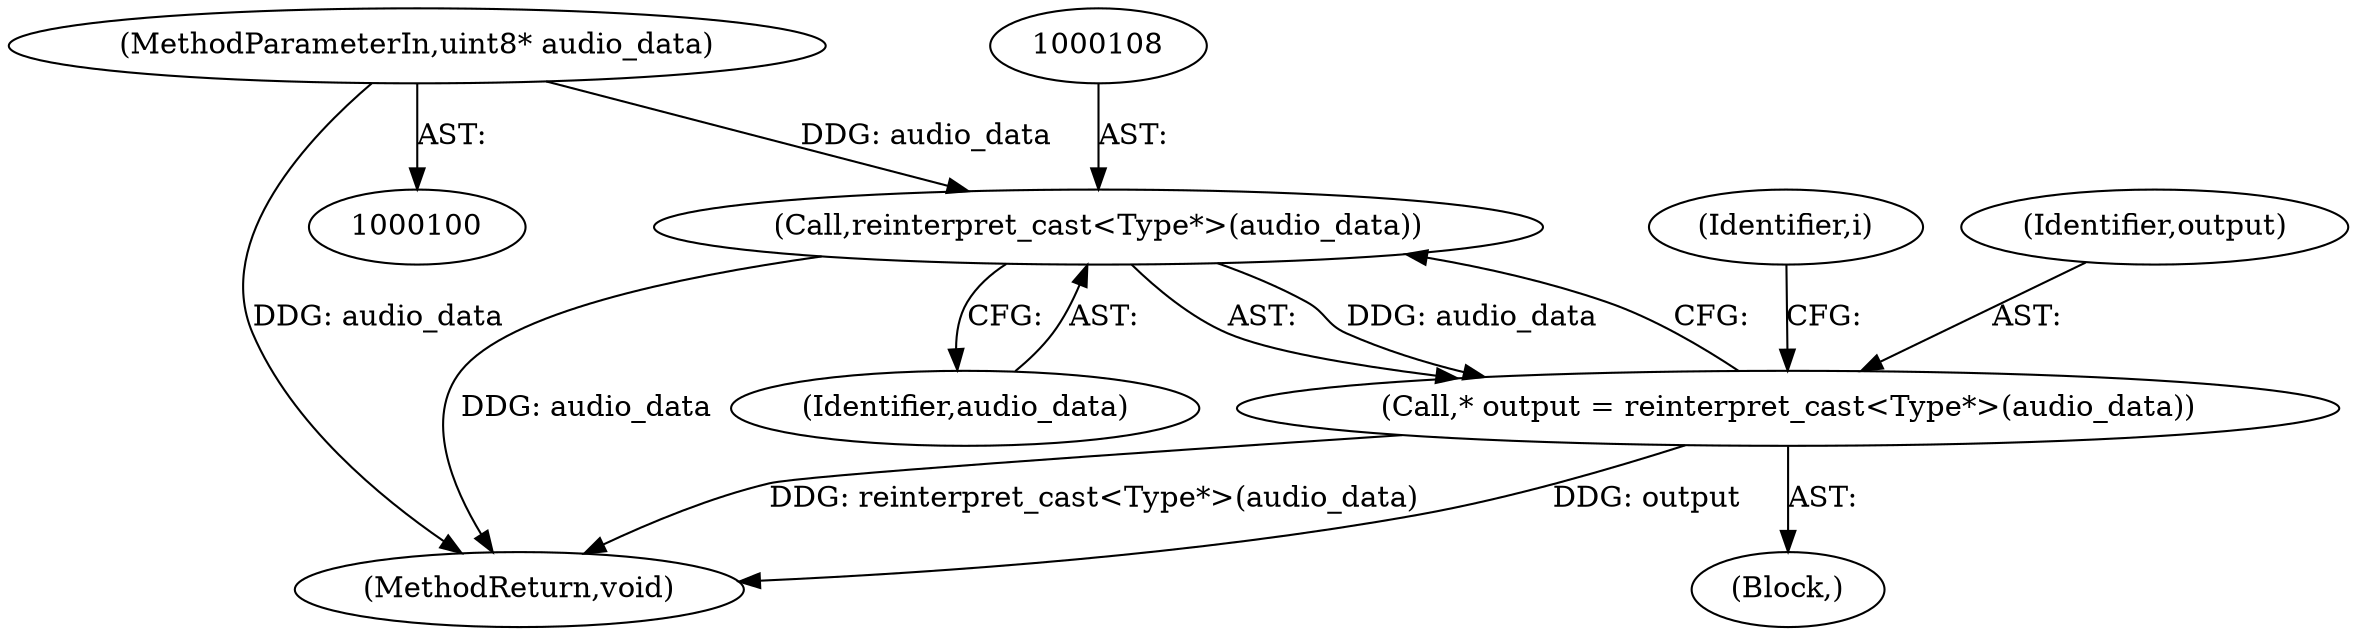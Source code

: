 digraph "1_Chrome_802ecdb9cee0d66fe546bdf24e98150f8f716ad8_9@pointer" {
"1000101" [label="(MethodParameterIn,uint8* audio_data)"];
"1000107" [label="(Call,reinterpret_cast<Type*>(audio_data))"];
"1000105" [label="(Call,* output = reinterpret_cast<Type*>(audio_data))"];
"1000107" [label="(Call,reinterpret_cast<Type*>(audio_data))"];
"1000130" [label="(MethodReturn,void)"];
"1000109" [label="(Identifier,audio_data)"];
"1000103" [label="(Block,)"];
"1000113" [label="(Identifier,i)"];
"1000106" [label="(Identifier,output)"];
"1000101" [label="(MethodParameterIn,uint8* audio_data)"];
"1000105" [label="(Call,* output = reinterpret_cast<Type*>(audio_data))"];
"1000101" -> "1000100"  [label="AST: "];
"1000101" -> "1000130"  [label="DDG: audio_data"];
"1000101" -> "1000107"  [label="DDG: audio_data"];
"1000107" -> "1000105"  [label="AST: "];
"1000107" -> "1000109"  [label="CFG: "];
"1000108" -> "1000107"  [label="AST: "];
"1000109" -> "1000107"  [label="AST: "];
"1000105" -> "1000107"  [label="CFG: "];
"1000107" -> "1000130"  [label="DDG: audio_data"];
"1000107" -> "1000105"  [label="DDG: audio_data"];
"1000105" -> "1000103"  [label="AST: "];
"1000106" -> "1000105"  [label="AST: "];
"1000113" -> "1000105"  [label="CFG: "];
"1000105" -> "1000130"  [label="DDG: reinterpret_cast<Type*>(audio_data)"];
"1000105" -> "1000130"  [label="DDG: output"];
}
